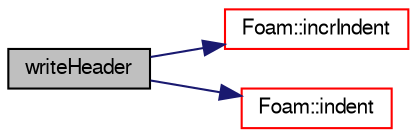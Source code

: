 digraph "writeHeader"
{
  bgcolor="transparent";
  edge [fontname="FreeSans",fontsize="10",labelfontname="FreeSans",labelfontsize="10"];
  node [fontname="FreeSans",fontsize="10",shape=record];
  rankdir="LR";
  Node1554 [label="writeHeader",height=0.2,width=0.4,color="black", fillcolor="grey75", style="filled", fontcolor="black"];
  Node1554 -> Node1555 [color="midnightblue",fontsize="10",style="solid",fontname="FreeSans"];
  Node1555 [label="Foam::incrIndent",height=0.2,width=0.4,color="red",URL="$a21124.html#a5baff2b2334a238271b33f039e5dde5c",tooltip="Increment the indent level. "];
  Node1554 -> Node1568 [color="midnightblue",fontsize="10",style="solid",fontname="FreeSans"];
  Node1568 [label="Foam::indent",height=0.2,width=0.4,color="red",URL="$a21124.html#ae297c57ea5b952a8bc9e4f30f7ea8701",tooltip="Indent stream. "];
}
